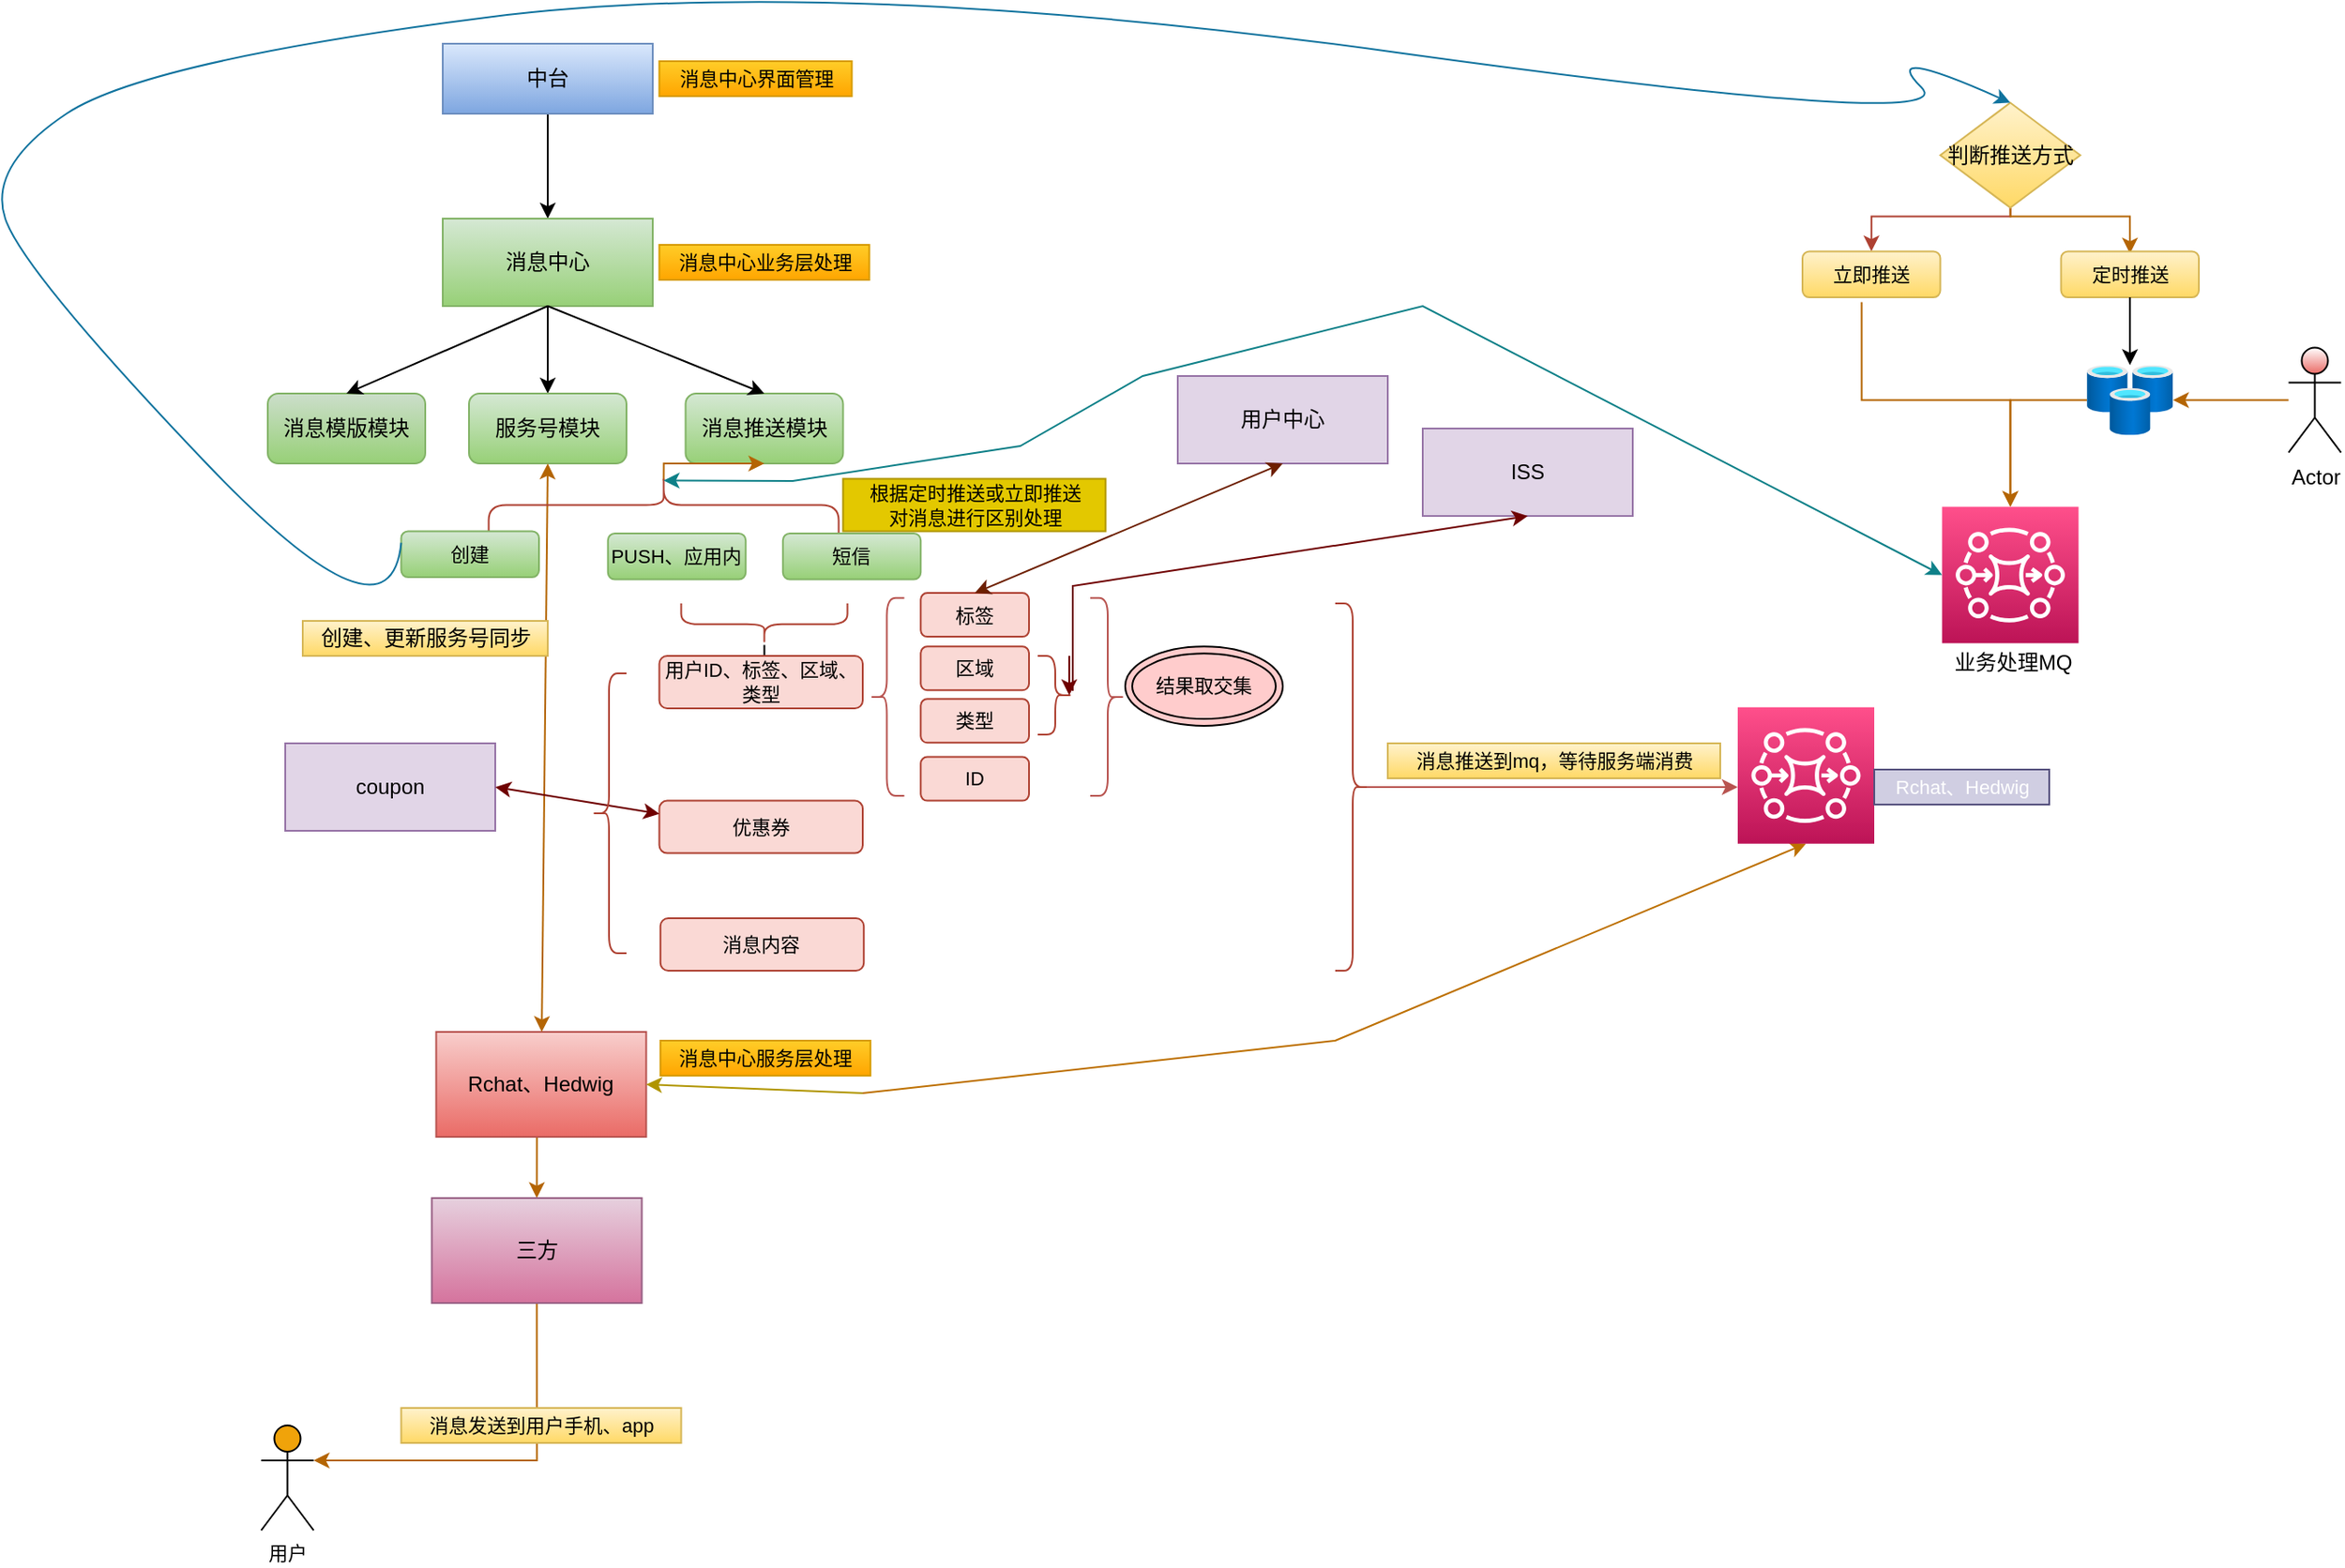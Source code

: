 <mxfile version="19.0.2" type="github">
  <diagram id="Y4QYF4Nrm-fu3mC3G8po" name="Page-1">
    <mxGraphModel dx="1426" dy="794" grid="1" gridSize="10" guides="1" tooltips="1" connect="1" arrows="1" fold="1" page="1" pageScale="1" pageWidth="827" pageHeight="1169" math="0" shadow="0">
      <root>
        <mxCell id="0" />
        <mxCell id="1" parent="0" />
        <mxCell id="S3kpG3xO_gHwe9tvw1sG-1" style="edgeStyle=orthogonalEdgeStyle;rounded=0;orthogonalLoop=1;jettySize=auto;html=1;entryX=0.5;entryY=0;entryDx=0;entryDy=0;fontSize=11;" edge="1" parent="1" source="S3kpG3xO_gHwe9tvw1sG-2" target="S3kpG3xO_gHwe9tvw1sG-4">
          <mxGeometry relative="1" as="geometry" />
        </mxCell>
        <mxCell id="S3kpG3xO_gHwe9tvw1sG-2" value="中台" style="whiteSpace=wrap;html=1;rounded=0;fillColor=#dae8fc;gradientColor=#7ea6e0;strokeColor=#6c8ebf;" vertex="1" parent="1">
          <mxGeometry x="310" y="100" width="120" height="40" as="geometry" />
        </mxCell>
        <mxCell id="S3kpG3xO_gHwe9tvw1sG-3" style="edgeStyle=orthogonalEdgeStyle;rounded=0;orthogonalLoop=1;jettySize=auto;html=1;entryX=0.5;entryY=0;entryDx=0;entryDy=0;fontSize=11;" edge="1" parent="1" source="S3kpG3xO_gHwe9tvw1sG-4" target="S3kpG3xO_gHwe9tvw1sG-7">
          <mxGeometry relative="1" as="geometry" />
        </mxCell>
        <mxCell id="S3kpG3xO_gHwe9tvw1sG-4" value="消息中心" style="whiteSpace=wrap;html=1;rounded=0;fillColor=#d5e8d4;gradientColor=#97d077;strokeColor=#82b366;" vertex="1" parent="1">
          <mxGeometry x="310" y="200" width="120" height="50" as="geometry" />
        </mxCell>
        <mxCell id="S3kpG3xO_gHwe9tvw1sG-5" value="消息模版模块" style="rounded=1;whiteSpace=wrap;html=1;fillColor=#CCDECB;gradientColor=#97d077;strokeColor=#82b366;" vertex="1" parent="1">
          <mxGeometry x="210" y="300" width="90" height="40" as="geometry" />
        </mxCell>
        <mxCell id="S3kpG3xO_gHwe9tvw1sG-6" value="消息推送模块" style="rounded=1;whiteSpace=wrap;html=1;fillColor=#d5e8d4;gradientColor=#97d077;strokeColor=#82b366;" vertex="1" parent="1">
          <mxGeometry x="448.75" y="300" width="90" height="40" as="geometry" />
        </mxCell>
        <mxCell id="S3kpG3xO_gHwe9tvw1sG-7" value="服务号模块" style="rounded=1;whiteSpace=wrap;html=1;fillColor=#d5e8d4;gradientColor=#97d077;strokeColor=#82b366;" vertex="1" parent="1">
          <mxGeometry x="325" y="300" width="90" height="40" as="geometry" />
        </mxCell>
        <mxCell id="S3kpG3xO_gHwe9tvw1sG-8" style="edgeStyle=orthogonalEdgeStyle;rounded=0;orthogonalLoop=1;jettySize=auto;html=1;exitX=0.5;exitY=1;exitDx=0;exitDy=0;entryX=0.5;entryY=0;entryDx=0;entryDy=0;fontSize=11;fillColor=#fad7ac;strokeColor=#b46504;" edge="1" parent="1" source="S3kpG3xO_gHwe9tvw1sG-9" target="S3kpG3xO_gHwe9tvw1sG-19">
          <mxGeometry relative="1" as="geometry" />
        </mxCell>
        <mxCell id="S3kpG3xO_gHwe9tvw1sG-9" value="Rchat、Hedwig" style="whiteSpace=wrap;html=1;rounded=0;fillColor=#f8cecc;gradientColor=#ea6b66;strokeColor=#b85450;" vertex="1" parent="1">
          <mxGeometry x="306.25" y="665" width="120" height="60" as="geometry" />
        </mxCell>
        <mxCell id="S3kpG3xO_gHwe9tvw1sG-10" value="" style="endArrow=classic;startArrow=classic;html=1;rounded=0;entryX=0.5;entryY=1;entryDx=0;entryDy=0;fillColor=#fad7ac;strokeColor=#b46504;" edge="1" parent="1" source="S3kpG3xO_gHwe9tvw1sG-9" target="S3kpG3xO_gHwe9tvw1sG-7">
          <mxGeometry width="50" height="50" relative="1" as="geometry">
            <mxPoint x="450" y="430" as="sourcePoint" />
            <mxPoint x="500" y="380" as="targetPoint" />
            <Array as="points" />
          </mxGeometry>
        </mxCell>
        <mxCell id="S3kpG3xO_gHwe9tvw1sG-11" value="创建、更新服务号同步" style="text;html=1;align=center;verticalAlign=middle;resizable=0;points=[];autosize=1;strokeColor=#d6b656;fillColor=#fff2cc;gradientColor=#ffd966;" vertex="1" parent="1">
          <mxGeometry x="230" y="430" width="140" height="20" as="geometry" />
        </mxCell>
        <mxCell id="S3kpG3xO_gHwe9tvw1sG-54" style="edgeStyle=orthogonalEdgeStyle;rounded=0;orthogonalLoop=1;jettySize=auto;html=1;exitX=0.1;exitY=0.5;exitDx=0;exitDy=0;exitPerimeter=0;entryX=0.5;entryY=1;entryDx=0;entryDy=0;fillColor=#fad7ac;strokeColor=#b46504;" edge="1" parent="1" source="S3kpG3xO_gHwe9tvw1sG-12" target="S3kpG3xO_gHwe9tvw1sG-6">
          <mxGeometry relative="1" as="geometry">
            <Array as="points">
              <mxPoint x="436" y="340" />
            </Array>
          </mxGeometry>
        </mxCell>
        <mxCell id="S3kpG3xO_gHwe9tvw1sG-12" value="" style="shape=curlyBracket;whiteSpace=wrap;html=1;rounded=1;size=0.5;rotation=90;fillColor=#fad9d5;strokeColor=#ae4132;" vertex="1" parent="1">
          <mxGeometry x="418.75" y="263.75" width="35" height="200" as="geometry" />
        </mxCell>
        <mxCell id="S3kpG3xO_gHwe9tvw1sG-13" value="&lt;font style=&quot;font-size: 11px;&quot;&gt;PUSH、应用内&lt;/font&gt;" style="rounded=1;whiteSpace=wrap;html=1;fillColor=#d5e8d4;gradientColor=#97d077;strokeColor=#82b366;" vertex="1" parent="1">
          <mxGeometry x="404.38" y="380" width="78.75" height="26.25" as="geometry" />
        </mxCell>
        <mxCell id="S3kpG3xO_gHwe9tvw1sG-14" value="&lt;span style=&quot;font-size: 11px;&quot;&gt;短信&lt;/span&gt;" style="rounded=1;whiteSpace=wrap;html=1;fillColor=#d5e8d4;gradientColor=#97d077;strokeColor=#82b366;" vertex="1" parent="1">
          <mxGeometry x="504.38" y="380" width="78.75" height="26.25" as="geometry" />
        </mxCell>
        <mxCell id="S3kpG3xO_gHwe9tvw1sG-15" value="" style="edgeStyle=orthogonalEdgeStyle;rounded=0;orthogonalLoop=1;jettySize=auto;html=1;fontSize=11;" edge="1" parent="1" source="S3kpG3xO_gHwe9tvw1sG-16" target="S3kpG3xO_gHwe9tvw1sG-26">
          <mxGeometry relative="1" as="geometry" />
        </mxCell>
        <mxCell id="S3kpG3xO_gHwe9tvw1sG-16" value="" style="shape=curlyBracket;whiteSpace=wrap;html=1;rounded=1;flipH=1;fontSize=11;rotation=90;fillColor=#fad9d5;strokeColor=#ae4132;" vertex="1" parent="1">
          <mxGeometry x="481.88" y="384.38" width="23.75" height="95" as="geometry" />
        </mxCell>
        <mxCell id="S3kpG3xO_gHwe9tvw1sG-17" value="消息推送到mq，等待服务端消费" style="text;html=1;align=center;verticalAlign=middle;resizable=0;points=[];autosize=1;strokeColor=#d6b656;fillColor=#fff2cc;fontSize=11;gradientColor=#ffd966;" vertex="1" parent="1">
          <mxGeometry x="850" y="500" width="190" height="20" as="geometry" />
        </mxCell>
        <mxCell id="S3kpG3xO_gHwe9tvw1sG-18" style="edgeStyle=orthogonalEdgeStyle;rounded=0;orthogonalLoop=1;jettySize=auto;html=1;exitX=0.5;exitY=1;exitDx=0;exitDy=0;fontSize=11;fillColor=#fad7ac;strokeColor=#b46504;entryX=1;entryY=0.333;entryDx=0;entryDy=0;entryPerimeter=0;" edge="1" parent="1" source="S3kpG3xO_gHwe9tvw1sG-19" target="S3kpG3xO_gHwe9tvw1sG-20">
          <mxGeometry relative="1" as="geometry">
            <mxPoint x="364.25" y="960" as="targetPoint" />
          </mxGeometry>
        </mxCell>
        <mxCell id="S3kpG3xO_gHwe9tvw1sG-19" value="三方" style="whiteSpace=wrap;html=1;rounded=0;fillColor=#e6d0de;gradientColor=#d5739d;strokeColor=#996185;" vertex="1" parent="1">
          <mxGeometry x="303.75" y="760" width="120" height="60" as="geometry" />
        </mxCell>
        <mxCell id="S3kpG3xO_gHwe9tvw1sG-20" value="用户" style="shape=umlActor;verticalLabelPosition=bottom;verticalAlign=top;html=1;fontSize=11;fillColor=#F0A30A;" vertex="1" parent="1">
          <mxGeometry x="206.25" y="890" width="30" height="60" as="geometry" />
        </mxCell>
        <mxCell id="S3kpG3xO_gHwe9tvw1sG-21" value="" style="endArrow=classic;html=1;rounded=0;fontSize=11;entryX=0.5;entryY=0;entryDx=0;entryDy=0;" edge="1" parent="1" target="S3kpG3xO_gHwe9tvw1sG-5">
          <mxGeometry width="50" height="50" relative="1" as="geometry">
            <mxPoint x="370" y="250" as="sourcePoint" />
            <mxPoint x="300" y="260" as="targetPoint" />
          </mxGeometry>
        </mxCell>
        <mxCell id="S3kpG3xO_gHwe9tvw1sG-22" value="" style="endArrow=classic;html=1;rounded=0;fontSize=11;entryX=0.5;entryY=0;entryDx=0;entryDy=0;" edge="1" parent="1" target="S3kpG3xO_gHwe9tvw1sG-6">
          <mxGeometry width="50" height="50" relative="1" as="geometry">
            <mxPoint x="370" y="250" as="sourcePoint" />
            <mxPoint x="263.75" y="300" as="targetPoint" />
          </mxGeometry>
        </mxCell>
        <mxCell id="S3kpG3xO_gHwe9tvw1sG-23" value="消息中心界面管理" style="text;html=1;align=center;verticalAlign=middle;resizable=0;points=[];autosize=1;strokeColor=#d79b00;fillColor=#ffcd28;fontSize=11;gradientColor=#ffa500;" vertex="1" parent="1">
          <mxGeometry x="433.75" y="110" width="110" height="20" as="geometry" />
        </mxCell>
        <mxCell id="S3kpG3xO_gHwe9tvw1sG-24" value="消息中心业务层处理" style="text;html=1;align=center;verticalAlign=middle;resizable=0;points=[];autosize=1;strokeColor=#d79b00;fillColor=#ffcd28;fontSize=11;gradientColor=#ffa500;" vertex="1" parent="1">
          <mxGeometry x="433.75" y="215" width="120" height="20" as="geometry" />
        </mxCell>
        <mxCell id="S3kpG3xO_gHwe9tvw1sG-25" value="消息发送到用户手机、app" style="text;html=1;align=center;verticalAlign=middle;resizable=0;points=[];autosize=1;strokeColor=#d6b656;fillColor=#fff2cc;fontSize=11;gradientColor=#ffd966;" vertex="1" parent="1">
          <mxGeometry x="286.25" y="880" width="160" height="20" as="geometry" />
        </mxCell>
        <mxCell id="S3kpG3xO_gHwe9tvw1sG-26" value="用户ID、标签、区域、类型" style="whiteSpace=wrap;html=1;fontSize=11;fillColor=#fad9d5;strokeColor=#ae4132;rounded=1;" vertex="1" parent="1">
          <mxGeometry x="433.76" y="450" width="116.24" height="30" as="geometry" />
        </mxCell>
        <mxCell id="S3kpG3xO_gHwe9tvw1sG-27" value="" style="shape=curlyBracket;whiteSpace=wrap;html=1;rounded=1;fontSize=11;fillColor=#f8cecc;gradientColor=#ea6b66;strokeColor=#b85450;" vertex="1" parent="1">
          <mxGeometry x="553.75" y="416.88" width="20" height="113.12" as="geometry" />
        </mxCell>
        <mxCell id="S3kpG3xO_gHwe9tvw1sG-28" value="标签" style="whiteSpace=wrap;html=1;fontSize=11;fillColor=#fad9d5;strokeColor=#ae4132;rounded=1;" vertex="1" parent="1">
          <mxGeometry x="583.13" y="414.06" width="61.88" height="25" as="geometry" />
        </mxCell>
        <mxCell id="S3kpG3xO_gHwe9tvw1sG-29" value="区域" style="whiteSpace=wrap;html=1;fontSize=11;fillColor=#fad9d5;strokeColor=#ae4132;rounded=1;" vertex="1" parent="1">
          <mxGeometry x="583.13" y="444.68" width="61.88" height="25" as="geometry" />
        </mxCell>
        <mxCell id="S3kpG3xO_gHwe9tvw1sG-30" value="类型" style="whiteSpace=wrap;html=1;fontSize=11;fillColor=#fad9d5;strokeColor=#ae4132;rounded=1;" vertex="1" parent="1">
          <mxGeometry x="583.13" y="474.68" width="61.88" height="25" as="geometry" />
        </mxCell>
        <mxCell id="S3kpG3xO_gHwe9tvw1sG-31" value="用户中心" style="whiteSpace=wrap;html=1;rounded=0;fillColor=#e1d5e7;strokeColor=#9673a6;" vertex="1" parent="1">
          <mxGeometry x="730" y="290" width="120" height="50" as="geometry" />
        </mxCell>
        <mxCell id="S3kpG3xO_gHwe9tvw1sG-32" value="ID" style="whiteSpace=wrap;html=1;fontSize=11;fillColor=#fad9d5;strokeColor=#ae4132;rounded=1;" vertex="1" parent="1">
          <mxGeometry x="583.13" y="507.81" width="61.88" height="25" as="geometry" />
        </mxCell>
        <mxCell id="S3kpG3xO_gHwe9tvw1sG-33" value="" style="endArrow=classic;startArrow=classic;html=1;rounded=0;fontSize=11;exitX=0.5;exitY=0;exitDx=0;exitDy=0;entryX=0.5;entryY=1;entryDx=0;entryDy=0;fillColor=#a0522d;strokeColor=#6D1F00;" edge="1" parent="1" source="S3kpG3xO_gHwe9tvw1sG-28" target="S3kpG3xO_gHwe9tvw1sG-31">
          <mxGeometry width="50" height="50" relative="1" as="geometry">
            <mxPoint x="700" y="430" as="sourcePoint" />
            <mxPoint x="750" y="380" as="targetPoint" />
          </mxGeometry>
        </mxCell>
        <mxCell id="S3kpG3xO_gHwe9tvw1sG-34" value="ISS" style="whiteSpace=wrap;html=1;rounded=0;fillColor=#e1d5e7;strokeColor=#9673a6;" vertex="1" parent="1">
          <mxGeometry x="870" y="320" width="120" height="50" as="geometry" />
        </mxCell>
        <mxCell id="S3kpG3xO_gHwe9tvw1sG-35" value="" style="shape=curlyBracket;whiteSpace=wrap;html=1;rounded=1;flipH=1;fontSize=11;fillColor=#fad9d5;strokeColor=#ae4132;" vertex="1" parent="1">
          <mxGeometry x="650" y="450" width="20" height="45" as="geometry" />
        </mxCell>
        <mxCell id="S3kpG3xO_gHwe9tvw1sG-36" value="" style="endArrow=classic;startArrow=none;html=1;rounded=0;fontSize=11;entryX=0.5;entryY=1;entryDx=0;entryDy=0;fillColor=#a20025;strokeColor=#6F0000;" edge="1" parent="1" target="S3kpG3xO_gHwe9tvw1sG-34">
          <mxGeometry width="50" height="50" relative="1" as="geometry">
            <mxPoint x="670" y="470" as="sourcePoint" />
            <mxPoint x="740" y="450" as="targetPoint" />
            <Array as="points">
              <mxPoint x="670" y="410" />
            </Array>
          </mxGeometry>
        </mxCell>
        <mxCell id="S3kpG3xO_gHwe9tvw1sG-37" value="" style="endArrow=none;startArrow=classic;html=1;rounded=0;fontSize=11;exitX=0.1;exitY=0.5;exitDx=0;exitDy=0;exitPerimeter=0;fillColor=#a20025;strokeColor=#6F0000;" edge="1" parent="1" source="S3kpG3xO_gHwe9tvw1sG-35">
          <mxGeometry width="50" height="50" relative="1" as="geometry">
            <mxPoint x="668" y="472.5" as="sourcePoint" />
            <mxPoint x="668" y="450" as="targetPoint" />
          </mxGeometry>
        </mxCell>
        <mxCell id="S3kpG3xO_gHwe9tvw1sG-38" value="" style="shape=curlyBracket;whiteSpace=wrap;html=1;rounded=1;fontSize=11;fillColor=#f8cecc;gradientColor=#ea6b66;strokeColor=#b85450;rotation=-180;" vertex="1" parent="1">
          <mxGeometry x="680" y="416.88" width="20" height="113.12" as="geometry" />
        </mxCell>
        <mxCell id="S3kpG3xO_gHwe9tvw1sG-39" value="结果取交集" style="ellipse;shape=doubleEllipse;whiteSpace=wrap;html=1;fontSize=11;fillColor=#FFCCCC;" vertex="1" parent="1">
          <mxGeometry x="700" y="444.68" width="90" height="45.32" as="geometry" />
        </mxCell>
        <mxCell id="S3kpG3xO_gHwe9tvw1sG-40" value="优惠券" style="whiteSpace=wrap;html=1;fontSize=11;fillColor=#fad9d5;strokeColor=#ae4132;rounded=1;" vertex="1" parent="1">
          <mxGeometry x="433.76" y="532.81" width="116.24" height="30" as="geometry" />
        </mxCell>
        <mxCell id="S3kpG3xO_gHwe9tvw1sG-41" value="coupon" style="whiteSpace=wrap;html=1;rounded=0;fillColor=#e1d5e7;strokeColor=#9673a6;" vertex="1" parent="1">
          <mxGeometry x="220" y="500" width="120" height="50" as="geometry" />
        </mxCell>
        <mxCell id="S3kpG3xO_gHwe9tvw1sG-42" value="" style="endArrow=classic;startArrow=classic;html=1;rounded=0;fontSize=11;exitX=1;exitY=0.5;exitDx=0;exitDy=0;entryX=0;entryY=0.25;entryDx=0;entryDy=0;fillColor=#a20025;strokeColor=#6F0000;" edge="1" parent="1" source="S3kpG3xO_gHwe9tvw1sG-41" target="S3kpG3xO_gHwe9tvw1sG-40">
          <mxGeometry width="50" height="50" relative="1" as="geometry">
            <mxPoint x="380" y="570" as="sourcePoint" />
            <mxPoint x="430" y="520" as="targetPoint" />
          </mxGeometry>
        </mxCell>
        <mxCell id="S3kpG3xO_gHwe9tvw1sG-43" value="" style="shape=curlyBracket;whiteSpace=wrap;html=1;rounded=1;fontSize=11;fillColor=#fad9d5;strokeColor=#ae4132;" vertex="1" parent="1">
          <mxGeometry x="395" y="460" width="20" height="160" as="geometry" />
        </mxCell>
        <mxCell id="S3kpG3xO_gHwe9tvw1sG-44" value="消息内容" style="whiteSpace=wrap;html=1;fontSize=11;fillColor=#fad9d5;strokeColor=#ae4132;rounded=1;" vertex="1" parent="1">
          <mxGeometry x="434.38" y="600" width="116.24" height="30" as="geometry" />
        </mxCell>
        <mxCell id="S3kpG3xO_gHwe9tvw1sG-45" value="" style="shape=curlyBracket;whiteSpace=wrap;html=1;rounded=1;flipH=1;fontSize=11;fillColor=#fad9d5;strokeColor=#ae4132;" vertex="1" parent="1">
          <mxGeometry x="820" y="420" width="20" height="210" as="geometry" />
        </mxCell>
        <mxCell id="S3kpG3xO_gHwe9tvw1sG-47" value="" style="endArrow=classic;html=1;rounded=0;fontSize=11;exitX=0.1;exitY=0.5;exitDx=0;exitDy=0;exitPerimeter=0;fillColor=#f8cecc;strokeColor=#b85450;" edge="1" parent="1" source="S3kpG3xO_gHwe9tvw1sG-45">
          <mxGeometry width="50" height="50" relative="1" as="geometry">
            <mxPoint x="850" y="560" as="sourcePoint" />
            <mxPoint x="1050" y="525" as="targetPoint" />
          </mxGeometry>
        </mxCell>
        <mxCell id="S3kpG3xO_gHwe9tvw1sG-48" value="" style="endArrow=classic;startArrow=none;html=1;rounded=0;fontSize=11;fillColor=#f0a30a;strokeColor=#BD7000;entryX=0.5;entryY=1;entryDx=0;entryDy=0;entryPerimeter=0;" edge="1" parent="1" target="S3kpG3xO_gHwe9tvw1sG-64">
          <mxGeometry width="50" height="50" relative="1" as="geometry">
            <mxPoint x="550" y="700" as="sourcePoint" />
            <mxPoint x="1150.56" y="531.35" as="targetPoint" />
            <Array as="points">
              <mxPoint x="820" y="670" />
            </Array>
          </mxGeometry>
        </mxCell>
        <mxCell id="S3kpG3xO_gHwe9tvw1sG-49" value="消息中心服务层处理" style="text;html=1;align=center;verticalAlign=middle;resizable=0;points=[];autosize=1;strokeColor=#d79b00;fillColor=#ffcd28;fontSize=11;gradientColor=#ffa500;" vertex="1" parent="1">
          <mxGeometry x="434.38" y="670" width="120" height="20" as="geometry" />
        </mxCell>
        <mxCell id="S3kpG3xO_gHwe9tvw1sG-50" value="" style="endArrow=none;startArrow=classic;html=1;rounded=0;fontSize=11;exitX=1;exitY=0.5;exitDx=0;exitDy=0;fillColor=#e3c800;strokeColor=#B09500;" edge="1" parent="1" source="S3kpG3xO_gHwe9tvw1sG-9">
          <mxGeometry width="50" height="50" relative="1" as="geometry">
            <mxPoint x="426.25" y="695.0" as="sourcePoint" />
            <mxPoint x="550" y="700" as="targetPoint" />
            <Array as="points" />
          </mxGeometry>
        </mxCell>
        <mxCell id="S3kpG3xO_gHwe9tvw1sG-51" value="根据定时推送或立即推送&lt;br&gt;对消息进行区别处理" style="text;html=1;align=center;verticalAlign=middle;resizable=0;points=[];autosize=1;strokeColor=#B09500;fillColor=#e3c800;fontSize=11;fontColor=#000000;" vertex="1" parent="1">
          <mxGeometry x="538.75" y="348.75" width="150" height="30" as="geometry" />
        </mxCell>
        <mxCell id="S3kpG3xO_gHwe9tvw1sG-53" value="&lt;span style=&quot;font-size: 11px;&quot;&gt;创建&lt;/span&gt;" style="rounded=1;whiteSpace=wrap;html=1;fillColor=#d5e8d4;gradientColor=#97d077;strokeColor=#82b366;" vertex="1" parent="1">
          <mxGeometry x="286.25" y="378.75" width="78.75" height="26.25" as="geometry" />
        </mxCell>
        <mxCell id="S3kpG3xO_gHwe9tvw1sG-59" style="edgeStyle=orthogonalEdgeStyle;rounded=0;orthogonalLoop=1;jettySize=auto;html=1;entryX=0.5;entryY=0;entryDx=0;entryDy=0;fillColor=#fad9d5;strokeColor=#ae4132;" edge="1" parent="1" source="S3kpG3xO_gHwe9tvw1sG-55" target="S3kpG3xO_gHwe9tvw1sG-56">
          <mxGeometry relative="1" as="geometry">
            <Array as="points">
              <mxPoint x="1205.75" y="198.75" />
              <mxPoint x="1126.75" y="198.75" />
            </Array>
          </mxGeometry>
        </mxCell>
        <mxCell id="S3kpG3xO_gHwe9tvw1sG-60" style="edgeStyle=orthogonalEdgeStyle;rounded=0;orthogonalLoop=1;jettySize=auto;html=1;entryX=0.5;entryY=0;entryDx=0;entryDy=0;fillColor=#fad7ac;strokeColor=#b46504;" edge="1" parent="1" source="S3kpG3xO_gHwe9tvw1sG-55">
          <mxGeometry relative="1" as="geometry">
            <mxPoint x="1274.125" y="220" as="targetPoint" />
            <Array as="points">
              <mxPoint x="1205.75" y="198.75" />
              <mxPoint x="1273.75" y="198.75" />
            </Array>
          </mxGeometry>
        </mxCell>
        <mxCell id="S3kpG3xO_gHwe9tvw1sG-55" value="判断推送方式" style="rhombus;whiteSpace=wrap;html=1;fillColor=#fff2cc;gradientColor=#ffd966;strokeColor=#d6b656;" vertex="1" parent="1">
          <mxGeometry x="1165.75" y="133.75" width="80" height="60" as="geometry" />
        </mxCell>
        <mxCell id="S3kpG3xO_gHwe9tvw1sG-74" style="edgeStyle=orthogonalEdgeStyle;rounded=0;orthogonalLoop=1;jettySize=auto;html=1;exitX=0.429;exitY=1.105;exitDx=0;exitDy=0;exitPerimeter=0;fillColor=#fad7ac;strokeColor=#b46504;" edge="1" parent="1" source="S3kpG3xO_gHwe9tvw1sG-56" target="S3kpG3xO_gHwe9tvw1sG-73">
          <mxGeometry relative="1" as="geometry">
            <Array as="points">
              <mxPoint x="1120.75" y="303.75" />
              <mxPoint x="1205.75" y="303.75" />
            </Array>
          </mxGeometry>
        </mxCell>
        <mxCell id="S3kpG3xO_gHwe9tvw1sG-56" value="&lt;span style=&quot;font-size: 11px;&quot;&gt;立即推送&lt;/span&gt;" style="rounded=1;whiteSpace=wrap;html=1;fillColor=#fff2cc;gradientColor=#ffd966;strokeColor=#d6b656;" vertex="1" parent="1">
          <mxGeometry x="1087" y="218.75" width="78.75" height="26.25" as="geometry" />
        </mxCell>
        <mxCell id="S3kpG3xO_gHwe9tvw1sG-75" style="edgeStyle=orthogonalEdgeStyle;rounded=0;orthogonalLoop=1;jettySize=auto;html=1;fillColor=#fad7ac;strokeColor=#b46504;" edge="1" parent="1" source="S3kpG3xO_gHwe9tvw1sG-61" target="S3kpG3xO_gHwe9tvw1sG-73">
          <mxGeometry relative="1" as="geometry" />
        </mxCell>
        <mxCell id="S3kpG3xO_gHwe9tvw1sG-61" value="" style="aspect=fixed;html=1;points=[];align=center;image;fontSize=12;image=img/lib/azure2/databases/Cache_Redis.svg;" vertex="1" parent="1">
          <mxGeometry x="1249.51" y="283.75" width="49.23" height="40" as="geometry" />
        </mxCell>
        <mxCell id="S3kpG3xO_gHwe9tvw1sG-62" value="&lt;span style=&quot;font-size: 11px;&quot;&gt;定时推送&lt;/span&gt;" style="rounded=1;whiteSpace=wrap;html=1;fillColor=#fff2cc;gradientColor=#ffd966;strokeColor=#d6b656;" vertex="1" parent="1">
          <mxGeometry x="1234.75" y="218.75" width="78.75" height="26.25" as="geometry" />
        </mxCell>
        <mxCell id="S3kpG3xO_gHwe9tvw1sG-63" value="" style="endArrow=classic;html=1;rounded=0;exitX=0.5;exitY=1;exitDx=0;exitDy=0;entryX=0.5;entryY=0;entryDx=0;entryDy=0;entryPerimeter=0;" edge="1" parent="1" source="S3kpG3xO_gHwe9tvw1sG-62" target="S3kpG3xO_gHwe9tvw1sG-61">
          <mxGeometry width="50" height="50" relative="1" as="geometry">
            <mxPoint x="1274.75" y="293.75" as="sourcePoint" />
            <mxPoint x="1324.75" y="243.75" as="targetPoint" />
          </mxGeometry>
        </mxCell>
        <mxCell id="S3kpG3xO_gHwe9tvw1sG-64" value="" style="sketch=0;points=[[0,0,0],[0.25,0,0],[0.5,0,0],[0.75,0,0],[1,0,0],[0,1,0],[0.25,1,0],[0.5,1,0],[0.75,1,0],[1,1,0],[0,0.25,0],[0,0.5,0],[0,0.75,0],[1,0.25,0],[1,0.5,0],[1,0.75,0]];outlineConnect=0;fontColor=#232F3E;gradientColor=#FF4F8B;gradientDirection=north;fillColor=#BC1356;strokeColor=#ffffff;dashed=0;verticalLabelPosition=bottom;verticalAlign=top;align=center;html=1;fontSize=12;fontStyle=0;aspect=fixed;shape=mxgraph.aws4.resourceIcon;resIcon=mxgraph.aws4.mq;" vertex="1" parent="1">
          <mxGeometry x="1050" y="479.38" width="78" height="78" as="geometry" />
        </mxCell>
        <mxCell id="S3kpG3xO_gHwe9tvw1sG-67" value="&lt;span style=&quot;color: rgb(255, 255, 255); font-size: 11px;&quot;&gt;Rchat、Hedwig&lt;/span&gt;" style="text;html=1;align=center;verticalAlign=middle;resizable=0;points=[];autosize=1;strokeColor=#56517e;fillColor=#d0cee2;" vertex="1" parent="1">
          <mxGeometry x="1128" y="515" width="100" height="20" as="geometry" />
        </mxCell>
        <mxCell id="S3kpG3xO_gHwe9tvw1sG-70" value="" style="edgeStyle=orthogonalEdgeStyle;rounded=0;orthogonalLoop=1;jettySize=auto;html=1;fillColor=#fad7ac;strokeColor=#b46504;" edge="1" parent="1" source="S3kpG3xO_gHwe9tvw1sG-69" target="S3kpG3xO_gHwe9tvw1sG-61">
          <mxGeometry relative="1" as="geometry" />
        </mxCell>
        <mxCell id="S3kpG3xO_gHwe9tvw1sG-69" value="Actor" style="shape=umlActor;verticalLabelPosition=bottom;verticalAlign=top;html=1;gradientColor=#EA6B66;" vertex="1" parent="1">
          <mxGeometry x="1364.75" y="273.75" width="30" height="60" as="geometry" />
        </mxCell>
        <mxCell id="S3kpG3xO_gHwe9tvw1sG-73" value="" style="sketch=0;points=[[0,0,0],[0.25,0,0],[0.5,0,0],[0.75,0,0],[1,0,0],[0,1,0],[0.25,1,0],[0.5,1,0],[0.75,1,0],[1,1,0],[0,0.25,0],[0,0.5,0],[0,0.75,0],[1,0.25,0],[1,0.5,0],[1,0.75,0]];outlineConnect=0;fontColor=#232F3E;gradientColor=#FF4F8B;gradientDirection=north;fillColor=#BC1356;strokeColor=#ffffff;dashed=0;verticalLabelPosition=bottom;verticalAlign=top;align=center;html=1;fontSize=12;fontStyle=0;aspect=fixed;shape=mxgraph.aws4.resourceIcon;resIcon=mxgraph.aws4.mq;" vertex="1" parent="1">
          <mxGeometry x="1166.75" y="364.81" width="78" height="78" as="geometry" />
        </mxCell>
        <mxCell id="S3kpG3xO_gHwe9tvw1sG-76" value="业务处理MQ" style="text;html=1;align=center;verticalAlign=middle;resizable=0;points=[];autosize=1;strokeColor=none;fillColor=none;" vertex="1" parent="1">
          <mxGeometry x="1166.75" y="443.75" width="80" height="20" as="geometry" />
        </mxCell>
        <mxCell id="S3kpG3xO_gHwe9tvw1sG-78" value="" style="curved=1;endArrow=classic;html=1;rounded=0;entryX=0.5;entryY=0;entryDx=0;entryDy=0;exitX=0;exitY=0.25;exitDx=0;exitDy=0;fillColor=#b1ddf0;strokeColor=#10739e;" edge="1" parent="1" source="S3kpG3xO_gHwe9tvw1sG-53" target="S3kpG3xO_gHwe9tvw1sG-55">
          <mxGeometry width="50" height="50" relative="1" as="geometry">
            <mxPoint x="1130" y="150" as="sourcePoint" />
            <mxPoint x="1180" y="100" as="targetPoint" />
            <Array as="points">
              <mxPoint x="280" y="450" />
              <mxPoint x="70" y="230" />
              <mxPoint x="50" y="170" />
              <mxPoint x="140" y="110" />
              <mxPoint x="530" y="60" />
              <mxPoint x="1180" y="150" />
              <mxPoint x="1130" y="100" />
            </Array>
          </mxGeometry>
        </mxCell>
        <mxCell id="S3kpG3xO_gHwe9tvw1sG-79" value="" style="endArrow=classic;startArrow=classic;html=1;rounded=0;entryX=0;entryY=0.5;entryDx=0;entryDy=0;entryPerimeter=0;exitX=0.1;exitY=0.5;exitDx=0;exitDy=0;exitPerimeter=0;fillColor=#b0e3e6;strokeColor=#0e8088;" edge="1" parent="1" source="S3kpG3xO_gHwe9tvw1sG-12" target="S3kpG3xO_gHwe9tvw1sG-73">
          <mxGeometry width="50" height="50" relative="1" as="geometry">
            <mxPoint x="890" y="290" as="sourcePoint" />
            <mxPoint x="940" y="240" as="targetPoint" />
            <Array as="points">
              <mxPoint x="510" y="350" />
              <mxPoint x="640" y="330" />
              <mxPoint x="710" y="290" />
              <mxPoint x="870" y="250" />
            </Array>
          </mxGeometry>
        </mxCell>
      </root>
    </mxGraphModel>
  </diagram>
</mxfile>
